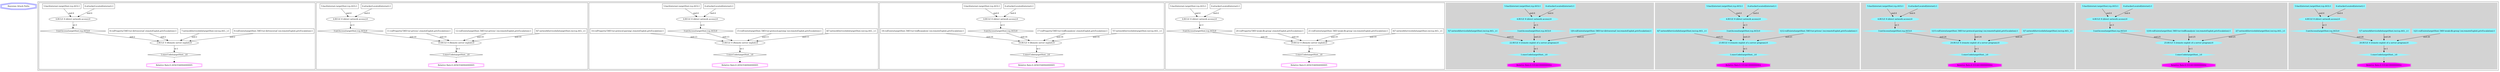 // This is the result.
digraph cluster_Attack_Paths {
	compound=true
	"Attack Paths" [label="Bayesian Attack Paths" color=blue shape=tripleoctagon]
	subgraph "cluster_Series:1" {
		compound=true
		subgraph "cluster_rate:1" {
			graph [color=lightgrey style=filled]
			node [color=cadetblue1 style=filled]
			"1|6" [label="6:attackerLocated(internet):1" shape=box]
			"1|26" [label="26:RULE 4 (remote exploit of a server program):0" shape=ellipse]
			"1|1|21" [label="1|21:vulExists(targetHost,'DKV-weak-dh-group',tor,remoteExploit,privEscalation):1" shape=box]
			"1|3" [label="3:netAccess(targetHost,tcp,443):0" shape=diamond]
			"1|1" [label="1:execCode(targetHost,_):0" shape=diamond]
			"1|4" [label="4:RULE 8 (direct network access):0" shape=ellipse]
			"1|1|7" [label="1|7:networkServiceInfo(targetHost,tor,tcp,443,_):1" shape=box]
			"1|5" [label="5:hacl(internet,targetHost,tcp,443):1" shape=box]
			"1|3" -> "1|26" [label="and:26"]
			"1|1|7" -> "1|26" [label="and:26"]
			"1|1|21" -> "1|26" [label="and:26"]
			"1|4" -> "1|3" [label="or:3"]
			"1|26" -> "1|1" [label="or:1"]
			"1|5" -> "1|4" [label="and:4"]
			"1|6" -> "1|4" [label="and:4"]
			Rate1 [label="Relative Rate:0.5314410000000002" color=magenta shape=doubleoctagon]
			"1|1" -> Rate1 [arrowhead=dot style=dashed]
		}
		subgraph "cluster_rate:2" {
			graph [color=lightgrey style=filled]
			node [color=cadetblue1 style=filled]
			"2|6" [label="6:attackerLocated(internet):1" shape=box]
			"2|3" [label="3:netAccess(targetHost,tcp,443):0" shape=diamond]
			"2|25" [label="25:RULE 4 (remote exploit of a server program):0" shape=ellipse]
			"2|1" [label="1:execCode(targetHost,_):0" shape=diamond]
			"2|4" [label="4:RULE 8 (direct network access):0" shape=ellipse]
			"2|2|7" [label="2|7:networkServiceInfo(targetHost,tor,tcp,443,_):1" shape=box]
			"2|1|18" [label="1|18:vulExists(targetHost,'DKV-tor-trafficanalysis',tor,remoteExploit,privEscalation):1" shape=box]
			"2|5" [label="5:hacl(internet,targetHost,tcp,443):1" shape=box]
			"2|4" -> "2|3" [label="or:3"]
			"2|3" -> "2|25" [label="and:25"]
			"2|2|7" -> "2|25" [label="and:25"]
			"2|1|18" -> "2|25" [label="and:25"]
			"2|25" -> "2|1" [label="or:1"]
			"2|5" -> "2|4" [label="and:4"]
			"2|6" -> "2|4" [label="and:4"]
			Rate2 [label="Relative Rate:0.5314410000000002" color=magenta shape=doubleoctagon]
			"2|1" -> Rate2 [arrowhead=dot style=dashed]
		}
		subgraph "cluster_rate:3" {
			graph [color=lightgrey style=filled]
			node [color=cadetblue1 style=filled]
			"3|6" [label="6:attackerLocated(internet):1" shape=box]
			"3|3" [label="3:netAccess(targetHost,tcp,443):0" shape=diamond]
			"3|3|7" [label="3|7:networkServiceInfo(targetHost,tor,tcp,443,_):1" shape=box]
			"3|24" [label="24:RULE 4 (remote exploit of a server program):0" shape=ellipse]
			"3|4" [label="4:RULE 8 (direct network access):0" shape=ellipse]
			"3|1" [label="1:execCode(targetHost,_):0" shape=diamond]
			"3|1|15" [label="1|15:vulExists(targetHost,'DKV-tor-protocol-parsing',tor,remoteExploit,privEscalation):1" shape=box]
			"3|5" [label="5:hacl(internet,targetHost,tcp,443):1" shape=box]
			"3|4" -> "3|3" [label="or:3"]
			"3|3" -> "3|24" [label="and:24"]
			"3|3|7" -> "3|24" [label="and:24"]
			"3|1|15" -> "3|24" [label="and:24"]
			"3|5" -> "3|4" [label="and:4"]
			"3|6" -> "3|4" [label="and:4"]
			"3|24" -> "3|1" [label="or:1"]
			Rate3 [label="Relative Rate:0.5314410000000002" color=magenta shape=doubleoctagon]
			"3|1" -> Rate3 [arrowhead=dot style=dashed]
		}
		subgraph "cluster_rate:4" {
			graph [color=lightgrey style=filled]
			node [color=cadetblue1 style=filled]
			"4|6" [label="6:attackerLocated(internet):1" shape=box]
			"4|3" [label="3:netAccess(targetHost,tcp,443):0" shape=diamond]
			"4|1" [label="1:execCode(targetHost,_):0" shape=diamond]
			"4|4" [label="4:RULE 8 (direct network access):0" shape=ellipse]
			"4|1|12" [label="1|12:vulExists(targetHost,'DKV-tor-privesc',tor,remoteExploit,privEscalation):1" shape=box]
			"4|23" [label="23:RULE 4 (remote exploit of a server program):0" shape=ellipse]
			"4|5" [label="5:hacl(internet,targetHost,tcp,443):1" shape=box]
			"4|4|7" [label="4|7:networkServiceInfo(targetHost,tor,tcp,443,_):1" shape=box]
			"4|4" -> "4|3" [label="or:3"]
			"4|23" -> "4|1" [label="or:1"]
			"4|5" -> "4|4" [label="and:4"]
			"4|6" -> "4|4" [label="and:4"]
			"4|3" -> "4|23" [label="and:23"]
			"4|4|7" -> "4|23" [label="and:23"]
			"4|1|12" -> "4|23" [label="and:23"]
			Rate4 [label="Relative Rate:0.5314410000000002" color=magenta shape=doubleoctagon]
			"4|1" -> Rate4 [arrowhead=dot style=dashed]
		}
		subgraph "cluster_rate:5" {
			graph [color=lightgrey style=filled]
			node [color=cadetblue1 style=filled]
			"5|6" [label="6:attackerLocated(internet):1" shape=box]
			"5|22" [label="22:RULE 4 (remote exploit of a server program):0" shape=ellipse]
			"5|3" [label="3:netAccess(targetHost,tcp,443):0" shape=diamond]
			"5|1" [label="1:execCode(targetHost,_):0" shape=diamond]
			"5|4" [label="4:RULE 8 (direct network access):0" shape=ellipse]
			"5|1|9" [label="1|9:vulExists(targetHost,'DKV-tor-dirtraversal',tor,remoteExploit,privEscalation):1" shape=box]
			"5|5" [label="5:hacl(internet,targetHost,tcp,443):1" shape=box]
			"5|5|7" [label="5|7:networkServiceInfo(targetHost,tor,tcp,443,_):1" shape=box]
			"5|3" -> "5|22" [label="and:22"]
			"5|5|7" -> "5|22" [label="and:22"]
			"5|1|9" -> "5|22" [label="and:22"]
			"5|4" -> "5|3" [label="or:3"]
			"5|22" -> "5|1" [label="or:1"]
			"5|5" -> "5|4" [label="and:4"]
			"5|6" -> "5|4" [label="and:4"]
			Rate5 [label="Relative Rate:0.5314410000000002" color=magenta shape=doubleoctagon]
			"5|1" -> Rate5 [arrowhead=dot style=dashed]
		}
		subgraph "cluster_rate:6" {
			"6|6" [label="6:attackerLocated(internet):1" shape=box]
			"6|6|7" [label="6|7:networkServiceInfo(targetHost,tor,tcp,443,_):1" shape=box]
			"6|3" [label="3:netAccess(targetHost,tcp,443):0" shape=diamond]
			"6|21" [label="21:vulExists(targetHost,'DKV-weak-dh-group',tor,remoteExploit,privEscalation):1" shape=box]
			"6|20" [label="20:vulProperty('DKV-weak-dh-group',remoteExploit,privEscalation):1" shape=box]
			"6|4" [label="4:RULE 8 (direct network access):0" shape=ellipse]
			"6|1" [label="1:execCode(targetHost,_):0" shape=diamond]
			"6|19" [label="19:RULE 0 (Remote server exploit):0" shape=ellipse]
			"6|5" [label="5:hacl(internet,targetHost,tcp,443):1" shape=box]
			"6|4" -> "6|3" [label="or:3"]
			"6|5" -> "6|4" [label="and:4"]
			"6|6" -> "6|4" [label="and:4"]
			"6|19" -> "6|1" [label="or:1"]
			"6|3" -> "6|19" [label="and:19"]
			"6|6|7" -> "6|19" [label="and:19"]
			"6|20" -> "6|19" [label="and:19"]
			"6|21" -> "6|19" [label="and:19"]
			Rate6 [label="Relative Rate:0.26563546944000005" color=magenta shape=doubleoctagon]
			"6|1" -> Rate6 [arrowhead=dot style=dashed]
		}
		subgraph "cluster_rate:7" {
			"7|6" [label="6:attackerLocated(internet):1" shape=box]
			"7|7|7" [label="7|7:networkServiceInfo(targetHost,tor,tcp,443,_):1" shape=box]
			"7|3" [label="3:netAccess(targetHost,tcp,443):0" shape=diamond]
			"7|17" [label="17:vulProperty('DKV-tor-trafficanalysis',remoteExploit,privEscalation):1" shape=box]
			"7|16" [label="16:RULE 0 (Remote server exploit):0" shape=ellipse]
			"7|1" [label="1:execCode(targetHost,_):0" shape=diamond]
			"7|4" [label="4:RULE 8 (direct network access):0" shape=ellipse]
			"7|5" [label="5:hacl(internet,targetHost,tcp,443):1" shape=box]
			"7|18" [label="18:vulExists(targetHost,'DKV-tor-trafficanalysis',tor,remoteExploit,privEscalation):1" shape=box]
			"7|4" -> "7|3" [label="or:3"]
			"7|3" -> "7|16" [label="and:16"]
			"7|7|7" -> "7|16" [label="and:16"]
			"7|17" -> "7|16" [label="and:16"]
			"7|18" -> "7|16" [label="and:16"]
			"7|16" -> "7|1" [label="or:1"]
			"7|5" -> "7|4" [label="and:4"]
			"7|6" -> "7|4" [label="and:4"]
			Rate7 [label="Relative Rate:0.26563546944000005" color=magenta shape=doubleoctagon]
			"7|1" -> Rate7 [arrowhead=dot style=dashed]
		}
		subgraph "cluster_rate:8" {
			"8|6" [label="6:attackerLocated(internet):1" shape=box]
			"8|8|7" [label="8|7:networkServiceInfo(targetHost,tor,tcp,443,_):1" shape=box]
			"8|13" [label="13:RULE 0 (Remote server exploit):0" shape=ellipse]
			"8|3" [label="3:netAccess(targetHost,tcp,443):0" shape=diamond]
			"8|1" [label="1:execCode(targetHost,_):0" shape=diamond]
			"8|4" [label="4:RULE 8 (direct network access):0" shape=ellipse]
			"8|15" [label="15:vulExists(targetHost,'DKV-tor-protocol-parsing',tor,remoteExploit,privEscalation):1" shape=box]
			"8|5" [label="5:hacl(internet,targetHost,tcp,443):1" shape=box]
			"8|14" [label="14:vulProperty('DKV-tor-protocol-parsing',remoteExploit,privEscalation):1" shape=box]
			"8|3" -> "8|13" [label="and:13"]
			"8|8|7" -> "8|13" [label="and:13"]
			"8|14" -> "8|13" [label="and:13"]
			"8|15" -> "8|13" [label="and:13"]
			"8|4" -> "8|3" [label="or:3"]
			"8|13" -> "8|1" [label="or:1"]
			"8|5" -> "8|4" [label="and:4"]
			"8|6" -> "8|4" [label="and:4"]
			Rate8 [label="Relative Rate:0.26563546944000005" color=magenta shape=doubleoctagon]
			"8|1" -> Rate8 [arrowhead=dot style=dashed]
		}
		subgraph "cluster_rate:9" {
			"9|6" [label="6:attackerLocated(internet):1" shape=box]
			"9|9|7" [label="9|7:networkServiceInfo(targetHost,tor,tcp,443,_):1" shape=box]
			"9|3" [label="3:netAccess(targetHost,tcp,443):0" shape=diamond]
			"9|12" [label="12:vulExists(targetHost,'DKV-tor-privesc',tor,remoteExploit,privEscalation):1" shape=box]
			"9|1" [label="1:execCode(targetHost,_):0" shape=diamond]
			"9|4" [label="4:RULE 8 (direct network access):0" shape=ellipse]
			"9|11" [label="11:vulProperty('DKV-tor-privesc',remoteExploit,privEscalation):1" shape=box]
			"9|5" [label="5:hacl(internet,targetHost,tcp,443):1" shape=box]
			"9|10" [label="10:RULE 0 (Remote server exploit):0" shape=ellipse]
			"9|4" -> "9|3" [label="or:3"]
			"9|10" -> "9|1" [label="or:1"]
			"9|5" -> "9|4" [label="and:4"]
			"9|6" -> "9|4" [label="and:4"]
			"9|3" -> "9|10" [label="and:10"]
			"9|9|7" -> "9|10" [label="and:10"]
			"9|11" -> "9|10" [label="and:10"]
			"9|12" -> "9|10" [label="and:10"]
			Rate9 [label="Relative Rate:0.26563546944000005" color=magenta shape=doubleoctagon]
			"9|1" -> Rate9 [arrowhead=dot style=dashed]
		}
		subgraph "cluster_rate:10" {
			"10|6" [label="6:attackerLocated(internet):1" shape=box]
			"10|3" [label="3:netAccess(targetHost,tcp,443):0" shape=diamond]
			"10|9" [label="9:vulExists(targetHost,'DKV-tor-dirtraversal',tor,remoteExploit,privEscalation):1" shape=box]
			"10|2" [label="2:RULE 0 (Remote server exploit):0" shape=ellipse]
			"10|1" [label="1:execCode(targetHost,_):0" shape=diamond]
			"10|4" [label="4:RULE 8 (direct network access):0" shape=ellipse]
			"10|7" [label="7:networkServiceInfo(targetHost,tor,tcp,443,_):1" shape=box]
			"10|8" [label="8:vulProperty('DKV-tor-dirtraversal',remoteExploit,privEscalation):1" shape=box]
			"10|5" [label="5:hacl(internet,targetHost,tcp,443):1" shape=box]
			"10|4" -> "10|3" [label="or:3"]
			"10|3" -> "10|2" [label="and:2"]
			"10|7" -> "10|2" [label="and:2"]
			"10|8" -> "10|2" [label="and:2"]
			"10|9" -> "10|2" [label="and:2"]
			"10|2" -> "10|1" [label="or:1"]
			"10|5" -> "10|4" [label="and:4"]
			"10|6" -> "10|4" [label="and:4"]
			Rate10 [label="Relative Rate:0.26563546944000005" color=magenta shape=doubleoctagon]
			"10|1" -> Rate10 [arrowhead=dot style=dashed]
		}
	}
}
